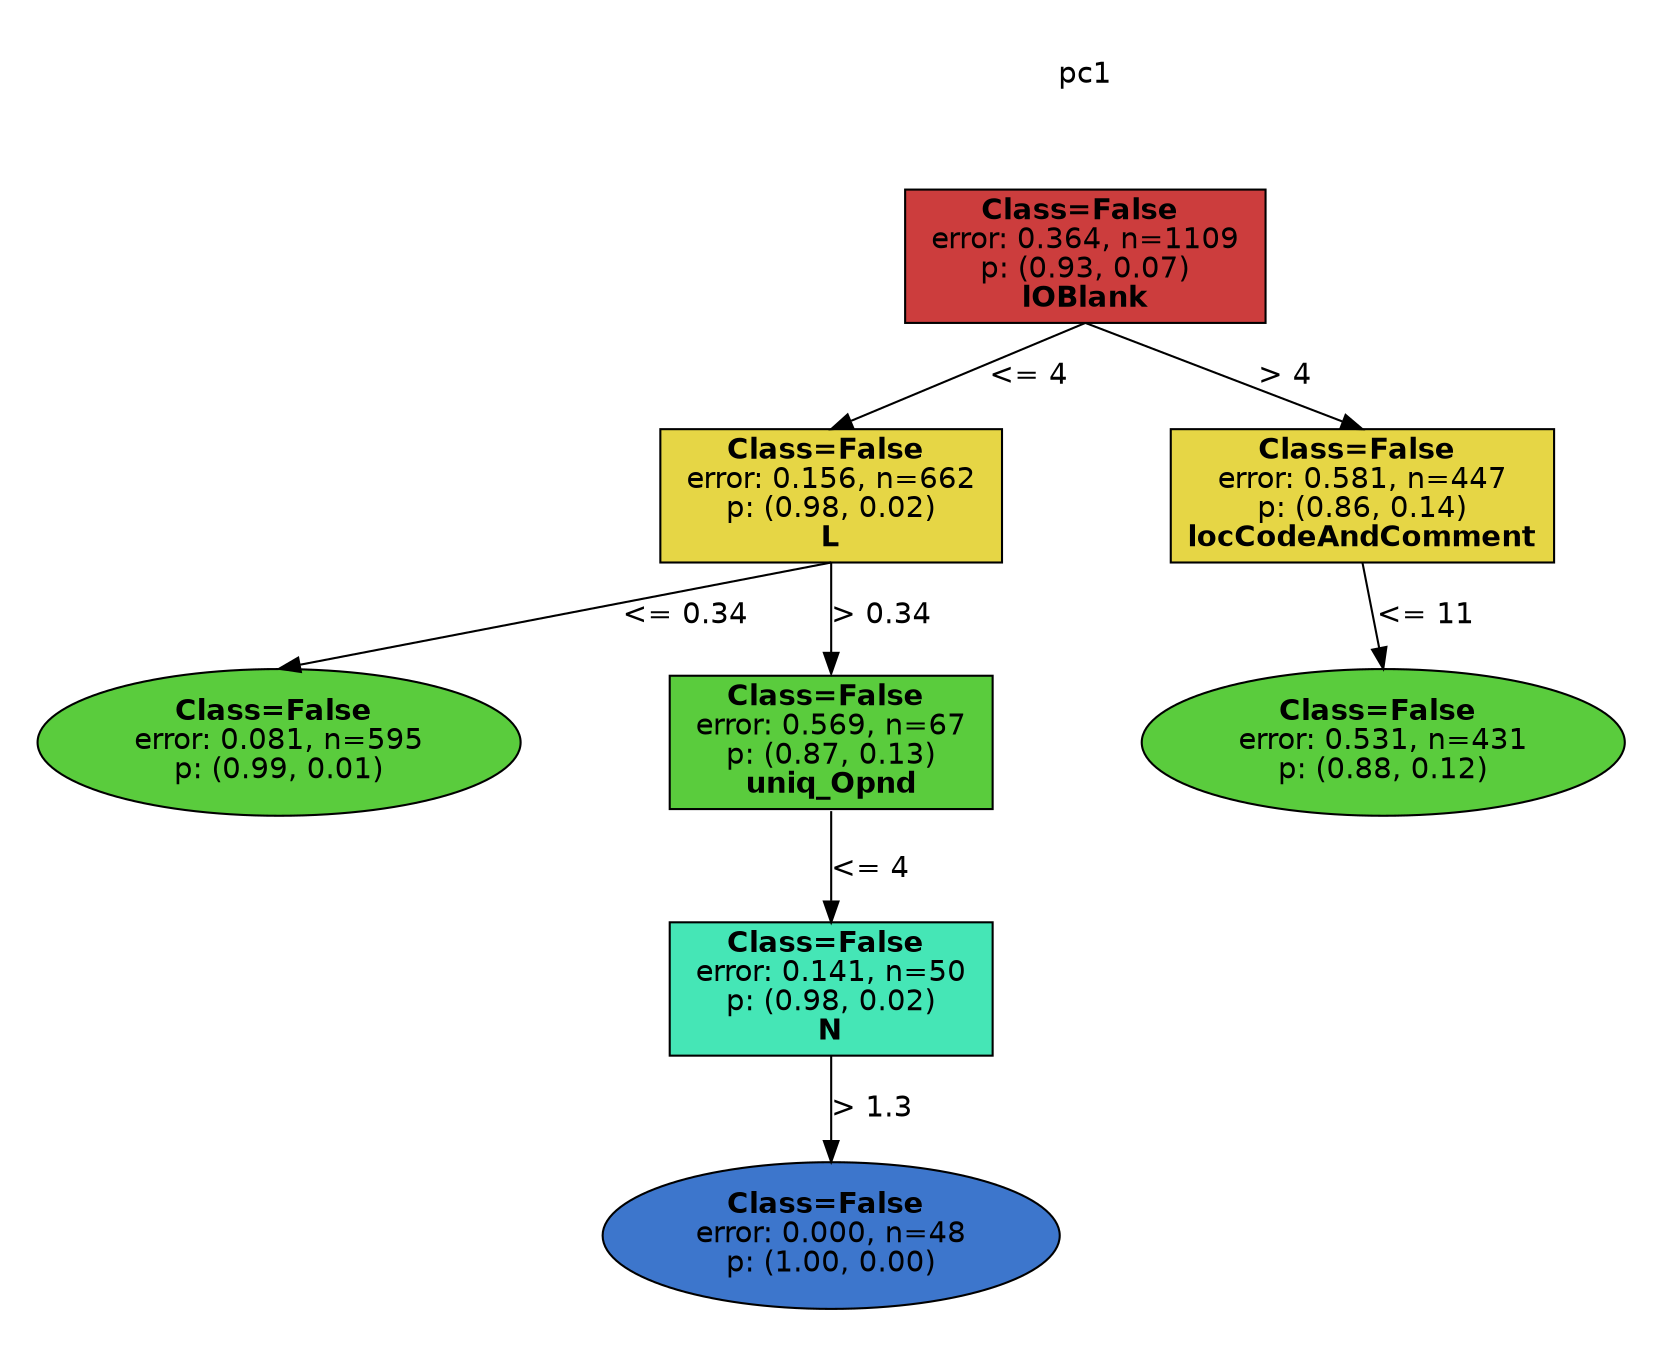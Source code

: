 digraph Tree {
splines=false;
graph [pad=".25", ranksep="0.5", nodesep="1"];
node [shape=rect, style="filled", color="black", fontname="helvetica",fillcolor="white"] ;
edge [fontname="helvetica"] ;
0 [label="pc1", shape=plaintext];
0:s -> 1:n [style=invis];   
1 [label=<<b> Class=False </b> <br/> error: 0.364, n=1109 <br/> p: (0.93, 0.07) <br/><b>lOBlank</b>>, fillcolor="0.000 0.7 0.800", shape="rect"];
2 [label=<<b> Class=False </b> <br/> error: 0.156, n=662 <br/> p: (0.98, 0.02) <br/><b>L</b>>, fillcolor="0.150 0.7 0.900", shape="rect"];
1:s -> 2:n [label="<= 4"] ;
3 [label=<<b> Class=False </b> <br/> error: 0.081, n=595 <br/> p: (0.99, 0.01) >, fillcolor="0.300 0.7 0.800", shape="oval"];
2:s -> 3:n [label="<= 0.34"] ;
4 [label=<<b> Class=False </b> <br/> error: 0.569, n=67 <br/> p: (0.87, 0.13) <br/><b>uniq_Opnd</b>>, fillcolor="0.300 0.7 0.800", shape="rect"];
2:s -> 4:n [label="> 0.34"] ;
5 [label=<<b> Class=False </b> <br/> error: 0.141, n=50 <br/> p: (0.98, 0.02) <br/><b>N</b>>, fillcolor="0.450 0.7 0.900", shape="rect"];
4:s -> 5:n [label="<= 4"] ;
6 [label=<<b> Class=False </b> <br/> error: 0.000, n=48 <br/> p: (1.00, 0.00) >, fillcolor="0.600 0.7 0.800", shape="oval"];
5:s -> 6:n [label="> 1.3"] ;
7 [label=<<b> Class=False </b> <br/> error: 0.581, n=447 <br/> p: (0.86, 0.14) <br/><b>locCodeAndComment</b>>, fillcolor="0.150 0.7 0.900", shape="rect"];
1:s -> 7:n [label="> 4"] ;
8 [label=<<b> Class=False </b> <br/> error: 0.531, n=431 <br/> p: (0.88, 0.12) >, fillcolor="0.300 0.7 0.800", shape="oval"];
7:s -> 8:n [label="<= 11"] ;

}